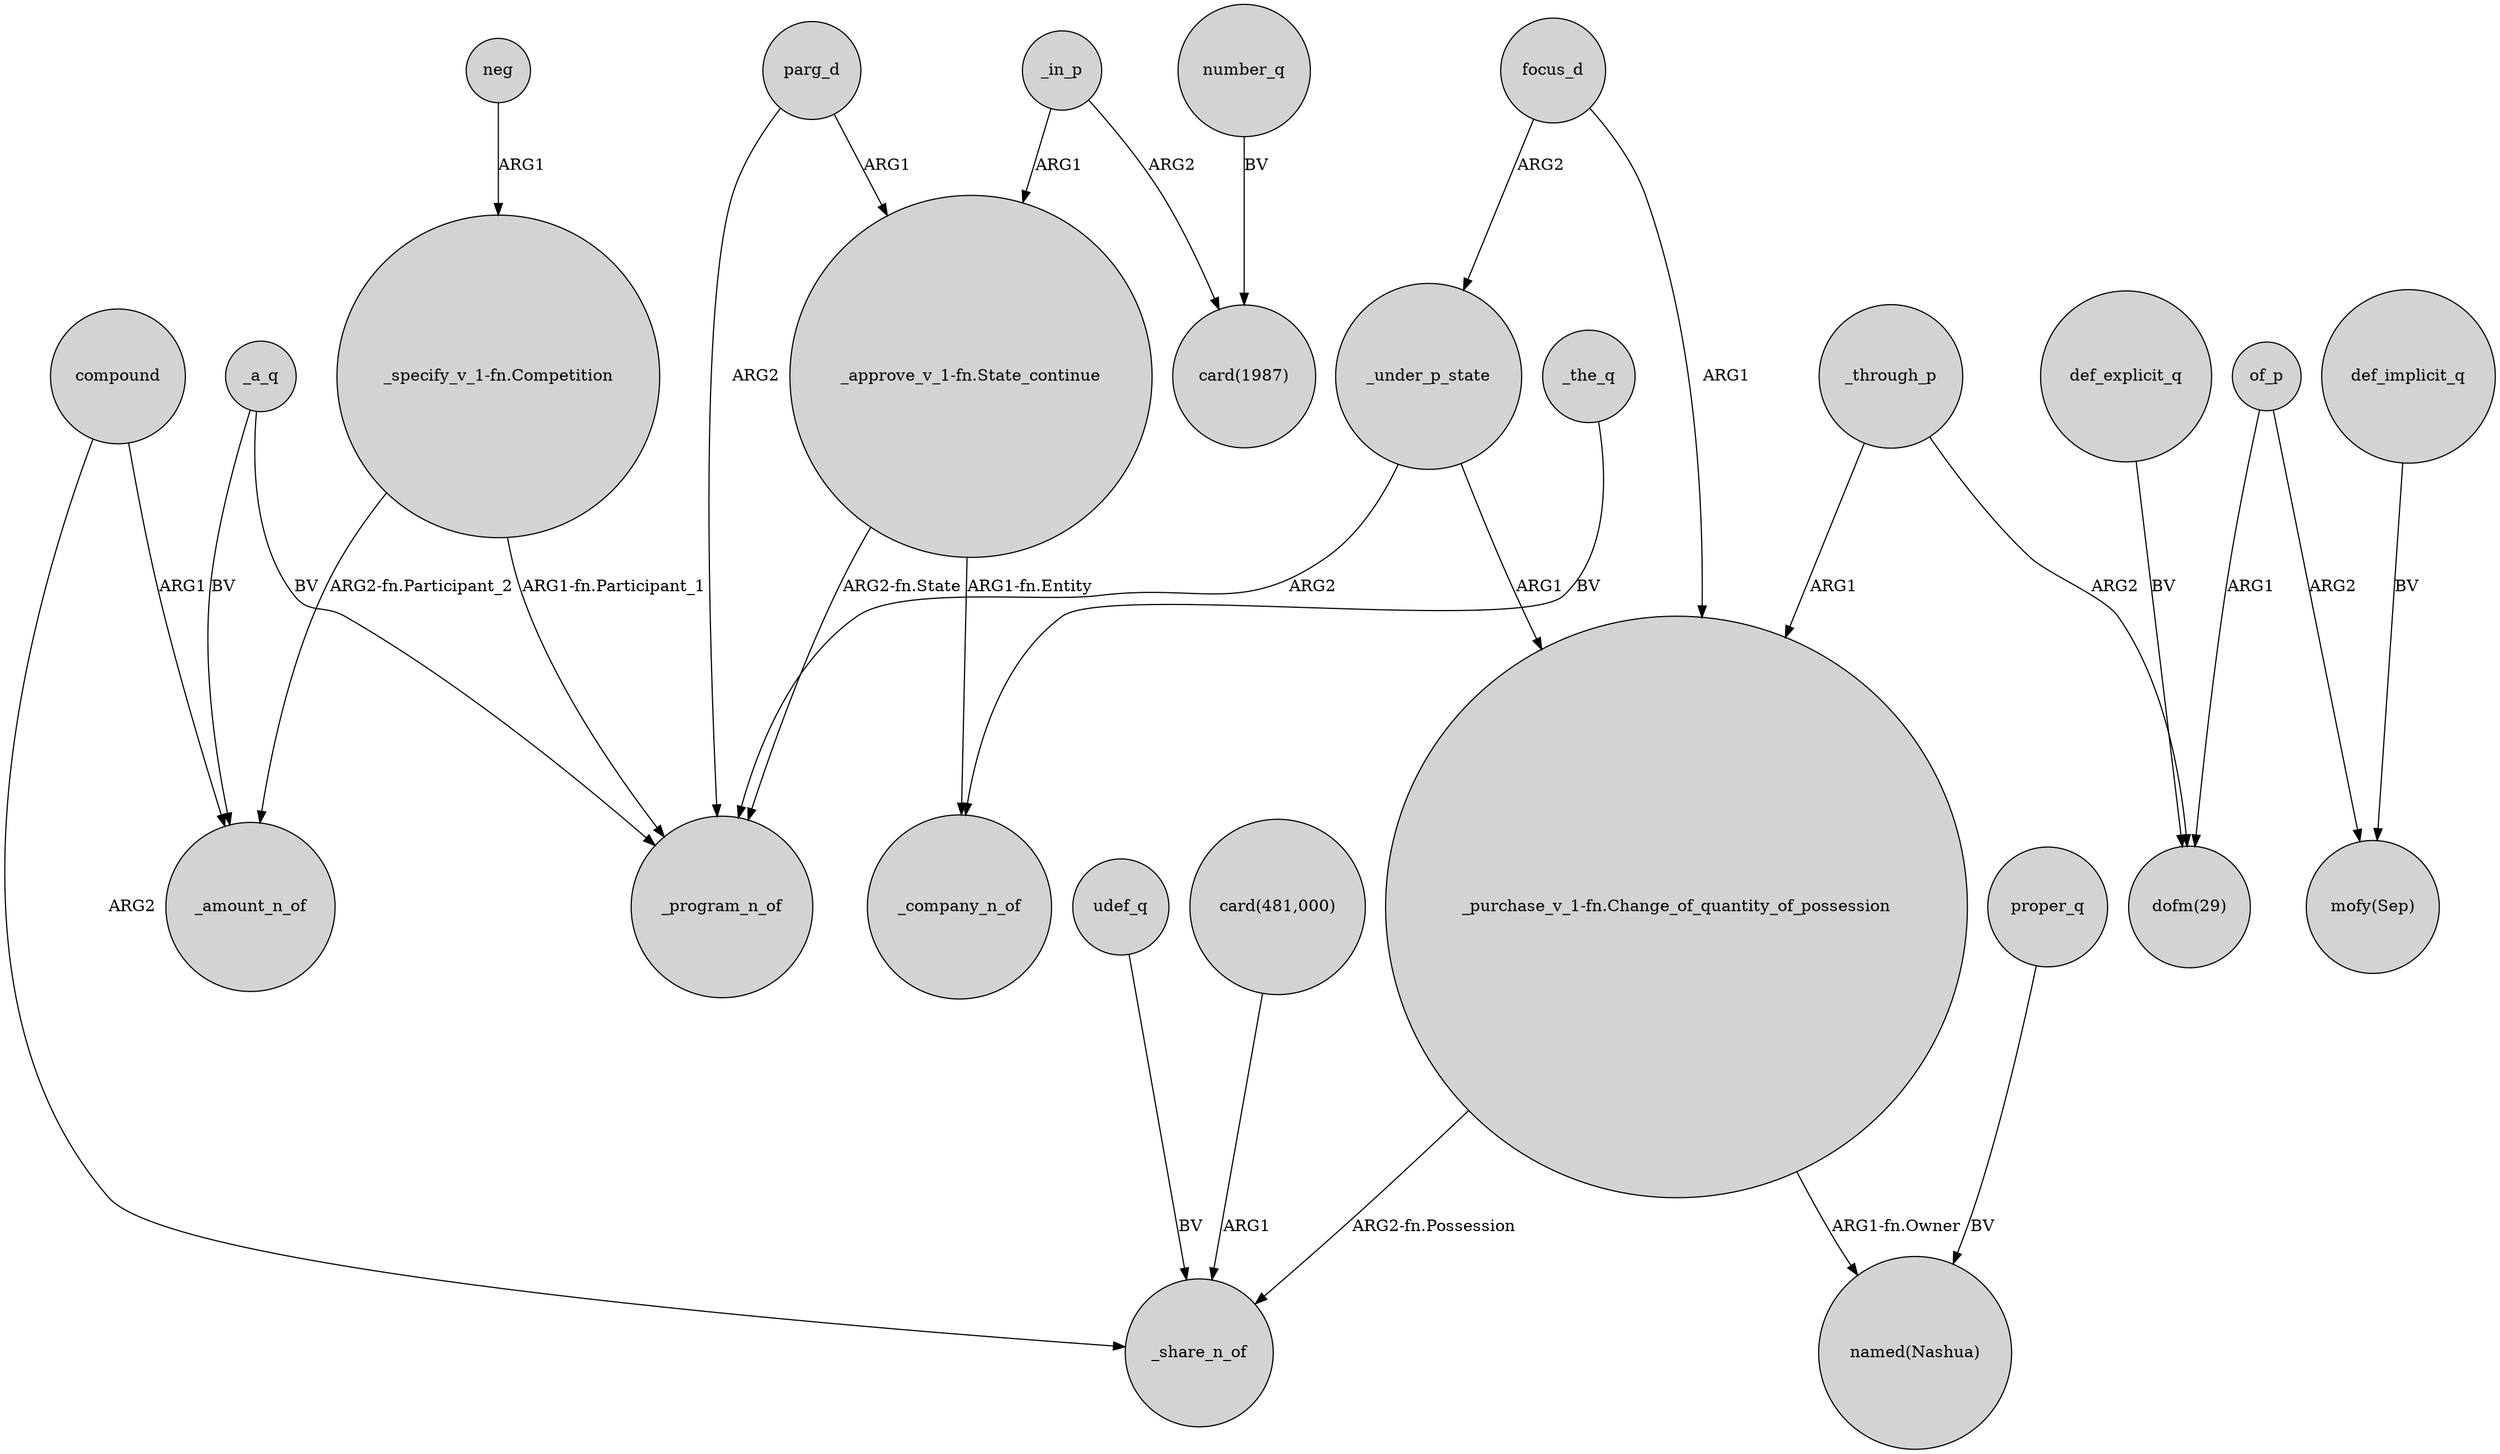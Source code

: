 digraph {
	node [shape=circle style=filled]
	compound -> _amount_n_of [label=ARG1]
	"_approve_v_1-fn.State_continue" -> _program_n_of [label="ARG2-fn.State"]
	focus_d -> "_purchase_v_1-fn.Change_of_quantity_of_possession" [label=ARG1]
	"_approve_v_1-fn.State_continue" -> _company_n_of [label="ARG1-fn.Entity"]
	of_p -> "dofm(29)" [label=ARG1]
	def_implicit_q -> "mofy(Sep)" [label=BV]
	_a_q -> _amount_n_of [label=BV]
	parg_d -> "_approve_v_1-fn.State_continue" [label=ARG1]
	"_specify_v_1-fn.Competition" -> _program_n_of [label="ARG1-fn.Participant_1"]
	_in_p -> "_approve_v_1-fn.State_continue" [label=ARG1]
	of_p -> "mofy(Sep)" [label=ARG2]
	number_q -> "card(1987)" [label=BV]
	def_explicit_q -> "dofm(29)" [label=BV]
	"_specify_v_1-fn.Competition" -> _amount_n_of [label="ARG2-fn.Participant_2"]
	udef_q -> _share_n_of [label=BV]
	proper_q -> "named(Nashua)" [label=BV]
	_under_p_state -> _program_n_of [label=ARG2]
	_through_p -> "_purchase_v_1-fn.Change_of_quantity_of_possession" [label=ARG1]
	_in_p -> "card(1987)" [label=ARG2]
	compound -> _share_n_of [label=ARG2]
	neg -> "_specify_v_1-fn.Competition" [label=ARG1]
	focus_d -> _under_p_state [label=ARG2]
	parg_d -> _program_n_of [label=ARG2]
	_under_p_state -> "_purchase_v_1-fn.Change_of_quantity_of_possession" [label=ARG1]
	_a_q -> _program_n_of [label=BV]
	_through_p -> "dofm(29)" [label=ARG2]
	"_purchase_v_1-fn.Change_of_quantity_of_possession" -> "named(Nashua)" [label="ARG1-fn.Owner"]
	"card(481,000)" -> _share_n_of [label=ARG1]
	_the_q -> _company_n_of [label=BV]
	"_purchase_v_1-fn.Change_of_quantity_of_possession" -> _share_n_of [label="ARG2-fn.Possession"]
}
